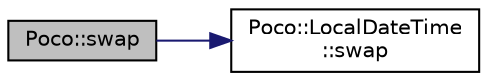 digraph "Poco::swap"
{
 // LATEX_PDF_SIZE
  edge [fontname="Helvetica",fontsize="10",labelfontname="Helvetica",labelfontsize="10"];
  node [fontname="Helvetica",fontsize="10",shape=record];
  rankdir="LR";
  Node1 [label="Poco::swap",height=0.2,width=0.4,color="black", fillcolor="grey75", style="filled", fontcolor="black",tooltip=" "];
  Node1 -> Node2 [color="midnightblue",fontsize="10",style="solid"];
  Node2 [label="Poco::LocalDateTime\l::swap",height=0.2,width=0.4,color="black", fillcolor="white", style="filled",URL="$classPoco_1_1LocalDateTime.html#a75da4600627fbe0e3aace337df810f1b",tooltip=" "];
}
